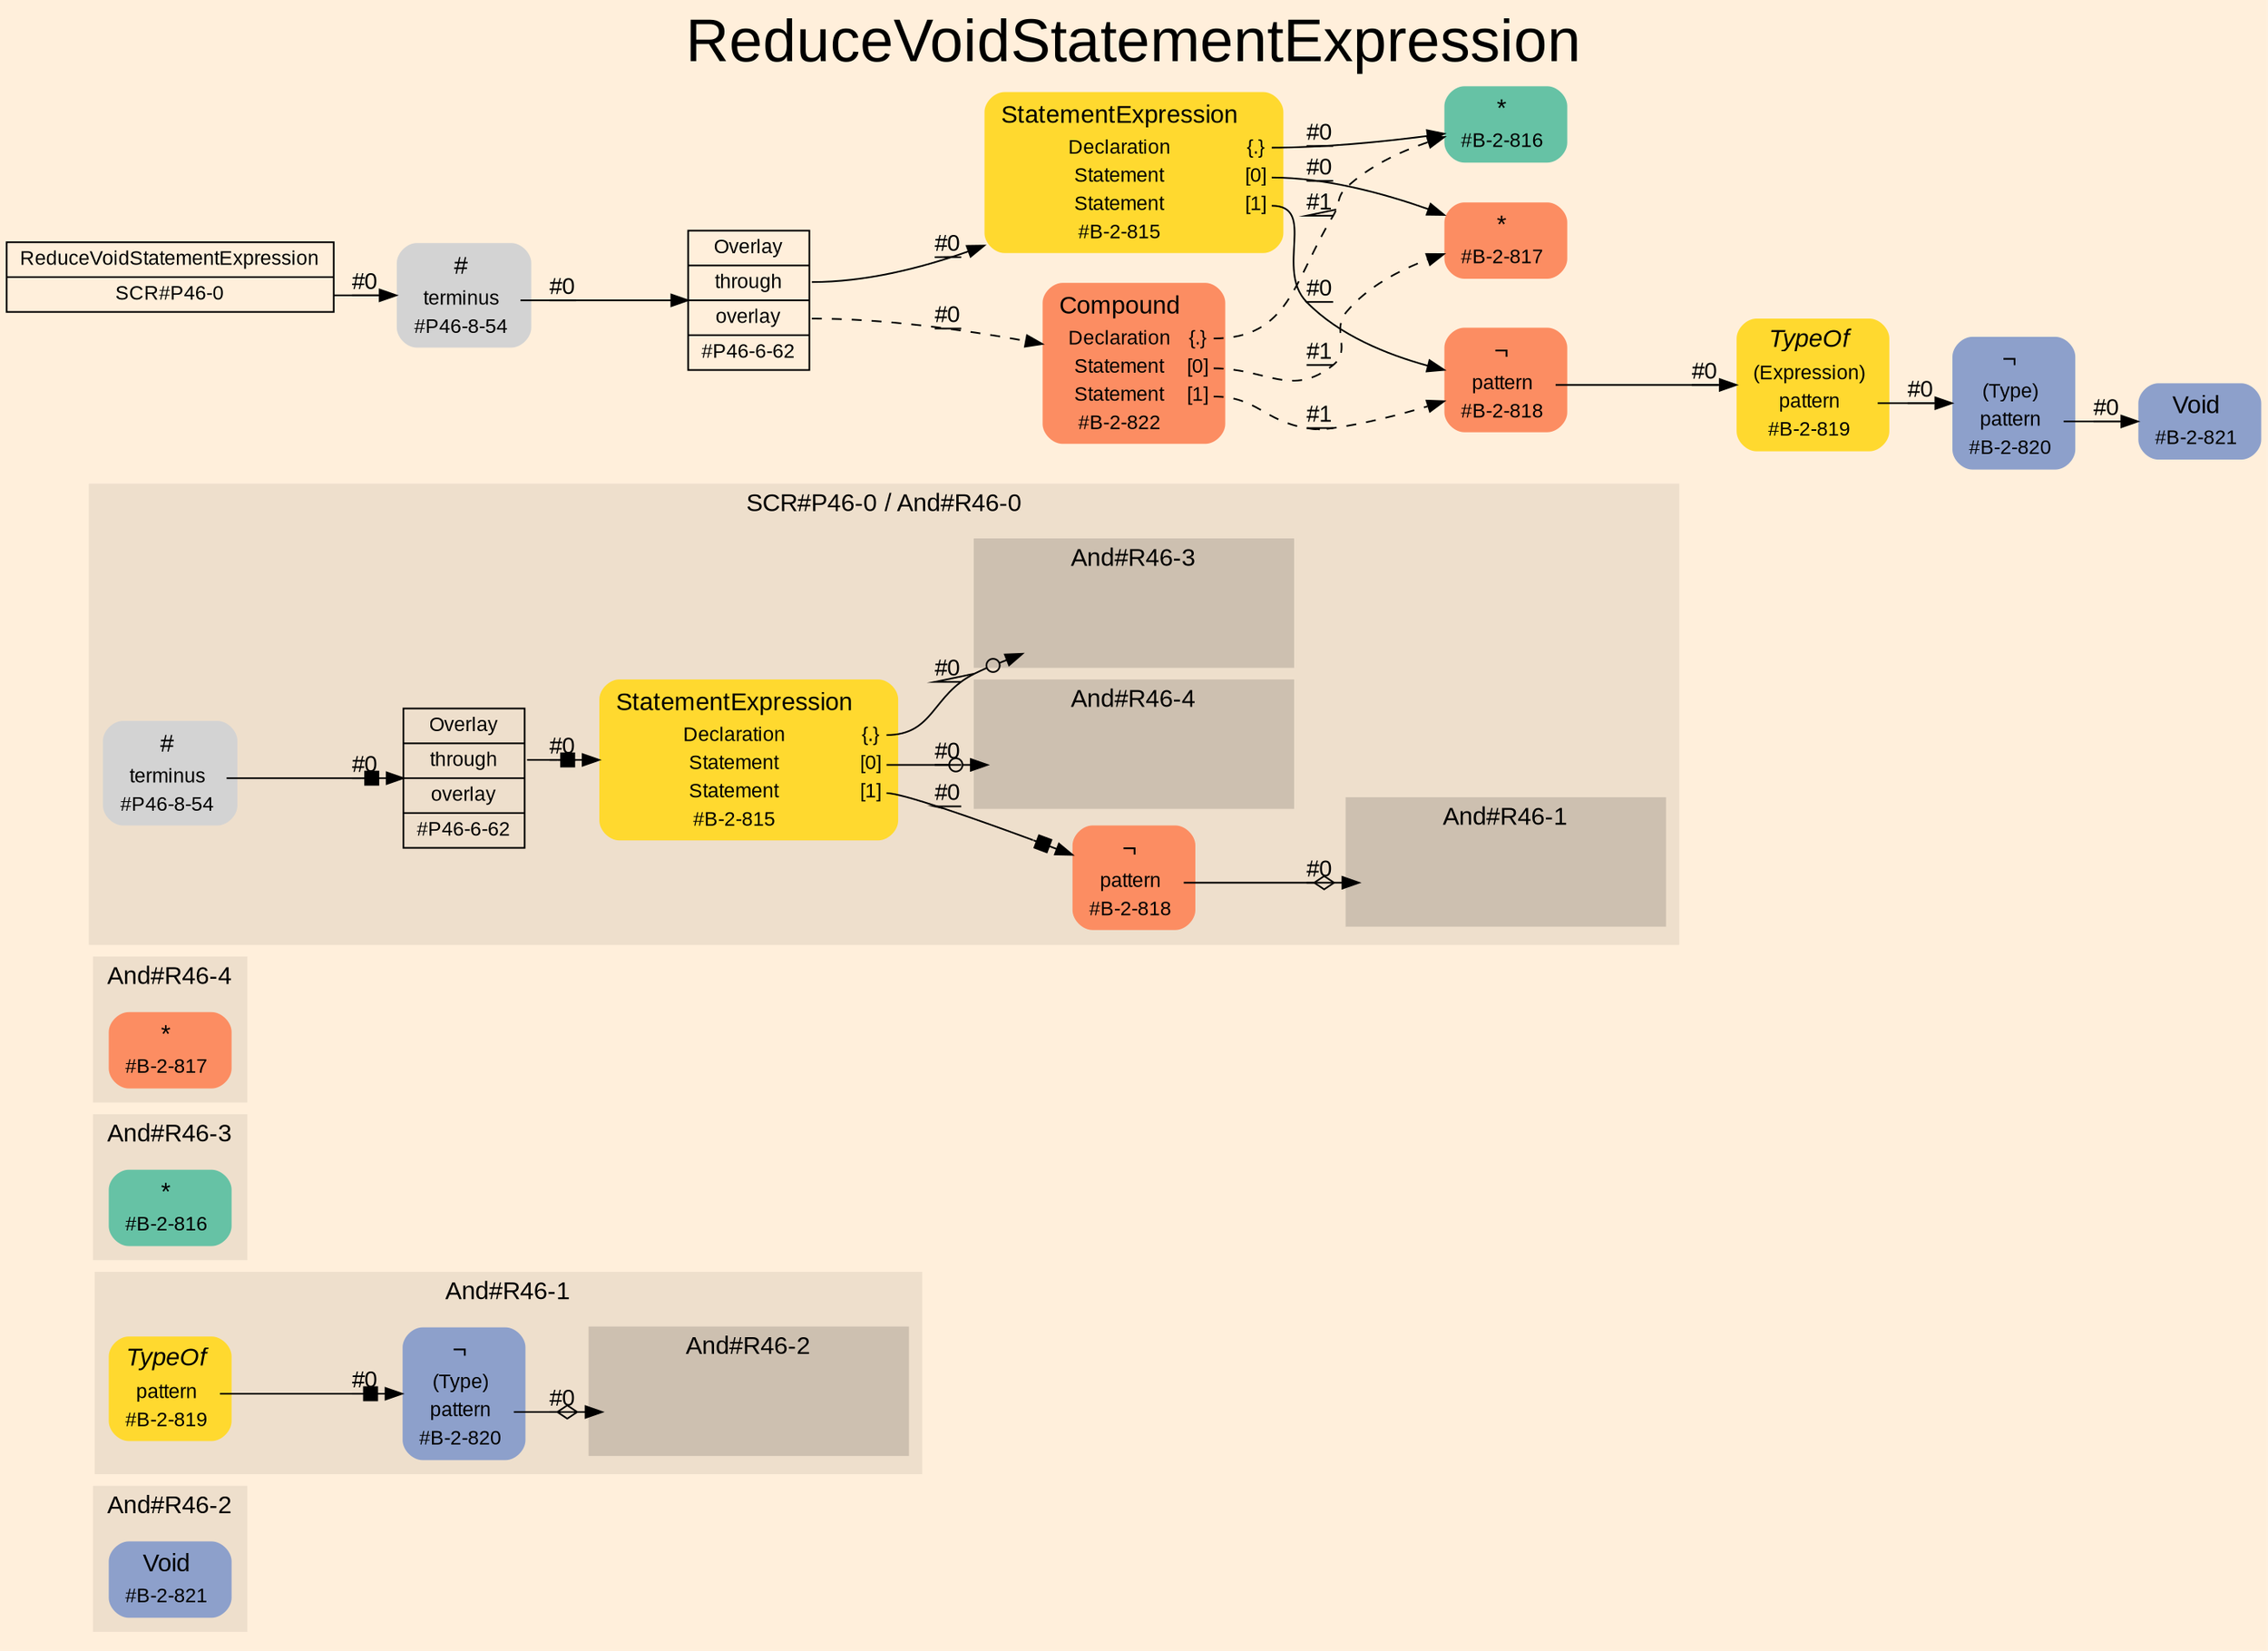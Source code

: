 digraph "ReduceVoidStatementExpression" {
label = "ReduceVoidStatementExpression"
labelloc = t
fontsize = "36"
graph [
    rankdir = "LR"
    ranksep = 0.3
    bgcolor = antiquewhite1
    color = black
    fontcolor = black
    fontname = "Arial"
];
node [
    fontname = "Arial"
];
edge [
    fontname = "Arial"
];

// -------------------- figure And#R46-2 --------------------
subgraph "clusterAnd#R46-2" {
    label = "And#R46-2"
    style = "filled"
    color = antiquewhite2
    fontsize = "15"
    "And#R46-2[#B-2-821]" [
        shape = "plaintext"
        fillcolor = "/set28/3"
        label = <<TABLE BORDER="0" CELLBORDER="0" CELLSPACING="0">
         <TR><TD><FONT POINT-SIZE="15.0">Void</FONT></TD><TD></TD></TR>
         <TR><TD>#B-2-821</TD><TD PORT="port0"></TD></TR>
        </TABLE>>
        style = "rounded,filled"
        fontsize = "12"
    ];
    
}


// -------------------- figure And#R46-1 --------------------
subgraph "clusterAnd#R46-1" {
    label = "And#R46-1"
    style = "filled"
    color = antiquewhite2
    fontsize = "15"
    "And#R46-1[#B-2-819]" [
        shape = "plaintext"
        fillcolor = "/set28/6"
        label = <<TABLE BORDER="0" CELLBORDER="0" CELLSPACING="0">
         <TR><TD><FONT POINT-SIZE="15.0"><I>TypeOf</I></FONT></TD><TD></TD></TR>
         <TR><TD>pattern</TD><TD PORT="port0"></TD></TR>
         <TR><TD>#B-2-819</TD><TD PORT="port1"></TD></TR>
        </TABLE>>
        style = "rounded,filled"
        fontsize = "12"
    ];
    
    "And#R46-1[#B-2-820]" [
        shape = "plaintext"
        fillcolor = "/set28/3"
        label = <<TABLE BORDER="0" CELLBORDER="0" CELLSPACING="0">
         <TR><TD><FONT POINT-SIZE="15.0">¬</FONT></TD><TD></TD></TR>
         <TR><TD>(Type)</TD><TD PORT="port0"></TD></TR>
         <TR><TD>pattern</TD><TD PORT="port1"></TD></TR>
         <TR><TD>#B-2-820</TD><TD PORT="port2"></TD></TR>
        </TABLE>>
        style = "rounded,filled"
        fontsize = "12"
    ];
    
    subgraph "clusterAnd#R46-1[And#R46-2]" {
        label = "And#R46-2"
        style = "filled"
        color = antiquewhite3
        fontsize = "15"
        "#0->And#R46-1[#B-2-821]" [
            shape = "none"
            style = "invisible"
        ];
        
    }
    
}


// -------------------- figure And#R46-3 --------------------
subgraph "clusterAnd#R46-3" {
    label = "And#R46-3"
    style = "filled"
    color = antiquewhite2
    fontsize = "15"
    "And#R46-3[#B-2-816]" [
        shape = "plaintext"
        fillcolor = "/set28/1"
        label = <<TABLE BORDER="0" CELLBORDER="0" CELLSPACING="0">
         <TR><TD><FONT POINT-SIZE="15.0">*</FONT></TD><TD></TD></TR>
         <TR><TD>#B-2-816</TD><TD PORT="port0"></TD></TR>
        </TABLE>>
        style = "rounded,filled"
        fontsize = "12"
    ];
    
}


// -------------------- figure And#R46-4 --------------------
subgraph "clusterAnd#R46-4" {
    label = "And#R46-4"
    style = "filled"
    color = antiquewhite2
    fontsize = "15"
    "And#R46-4[#B-2-817]" [
        shape = "plaintext"
        fillcolor = "/set28/2"
        label = <<TABLE BORDER="0" CELLBORDER="0" CELLSPACING="0">
         <TR><TD><FONT POINT-SIZE="15.0">*</FONT></TD><TD></TD></TR>
         <TR><TD>#B-2-817</TD><TD PORT="port0"></TD></TR>
        </TABLE>>
        style = "rounded,filled"
        fontsize = "12"
    ];
    
}


// -------------------- figure And#R46-0 --------------------
subgraph "clusterAnd#R46-0" {
    label = "SCR#P46-0 / And#R46-0"
    style = "filled"
    color = antiquewhite2
    fontsize = "15"
    "And#R46-0[#B-2-815]" [
        shape = "plaintext"
        fillcolor = "/set28/6"
        label = <<TABLE BORDER="0" CELLBORDER="0" CELLSPACING="0">
         <TR><TD><FONT POINT-SIZE="15.0">StatementExpression</FONT></TD><TD></TD></TR>
         <TR><TD>Declaration</TD><TD PORT="port0">{.}</TD></TR>
         <TR><TD>Statement</TD><TD PORT="port1">[0]</TD></TR>
         <TR><TD>Statement</TD><TD PORT="port2">[1]</TD></TR>
         <TR><TD>#B-2-815</TD><TD PORT="port3"></TD></TR>
        </TABLE>>
        style = "rounded,filled"
        fontsize = "12"
    ];
    
    "And#R46-0[#B-2-818]" [
        shape = "plaintext"
        fillcolor = "/set28/2"
        label = <<TABLE BORDER="0" CELLBORDER="0" CELLSPACING="0">
         <TR><TD><FONT POINT-SIZE="15.0">¬</FONT></TD><TD></TD></TR>
         <TR><TD>pattern</TD><TD PORT="port0"></TD></TR>
         <TR><TD>#B-2-818</TD><TD PORT="port1"></TD></TR>
        </TABLE>>
        style = "rounded,filled"
        fontsize = "12"
    ];
    
    "And#R46-0[#P46-6-62]" [
        shape = "record"
        fillcolor = antiquewhite2
        label = "<fixed> Overlay | <port0> through | <port1> overlay | <port2> #P46-6-62"
        style = "filled"
        fontsize = "12"
        color = black
        fontcolor = black
    ];
    
    "And#R46-0[#P46-8-54]" [
        shape = "plaintext"
        label = <<TABLE BORDER="0" CELLBORDER="0" CELLSPACING="0">
         <TR><TD><FONT POINT-SIZE="15.0">#</FONT></TD><TD></TD></TR>
         <TR><TD>terminus</TD><TD PORT="port0"></TD></TR>
         <TR><TD>#P46-8-54</TD><TD PORT="port1"></TD></TR>
        </TABLE>>
        style = "rounded,filled"
        fontsize = "12"
    ];
    
    subgraph "clusterAnd#R46-0[And#R46-3]" {
        label = "And#R46-3"
        style = "filled"
        color = antiquewhite3
        fontsize = "15"
        "#0->And#R46-0[#B-2-816]" [
            shape = "none"
            style = "invisible"
        ];
        
    }
    
    subgraph "clusterAnd#R46-0[And#R46-4]" {
        label = "And#R46-4"
        style = "filled"
        color = antiquewhite3
        fontsize = "15"
        "#0->And#R46-0[#B-2-817]" [
            shape = "none"
            style = "invisible"
        ];
        
    }
    
    subgraph "clusterAnd#R46-0[And#R46-1]" {
        label = "And#R46-1"
        style = "filled"
        color = antiquewhite3
        fontsize = "15"
        "#0->And#R46-0[#B-2-819]" [
            shape = "none"
            style = "invisible"
        ];
        
    }
    
}


// -------------------- transformation figure --------------------
"CR#P46-0" [
    shape = "record"
    fillcolor = antiquewhite1
    label = "<fixed> ReduceVoidStatementExpression | <port0> SCR#P46-0"
    style = "filled"
    fontsize = "12"
    color = black
    fontcolor = black
];

"#P46-8-54" [
    shape = "plaintext"
    label = <<TABLE BORDER="0" CELLBORDER="0" CELLSPACING="0">
     <TR><TD><FONT POINT-SIZE="15.0">#</FONT></TD><TD></TD></TR>
     <TR><TD>terminus</TD><TD PORT="port0"></TD></TR>
     <TR><TD>#P46-8-54</TD><TD PORT="port1"></TD></TR>
    </TABLE>>
    style = "rounded,filled"
    fontsize = "12"
];

"#P46-6-62" [
    shape = "record"
    fillcolor = antiquewhite1
    label = "<fixed> Overlay | <port0> through | <port1> overlay | <port2> #P46-6-62"
    style = "filled"
    fontsize = "12"
    color = black
    fontcolor = black
];

"#B-2-815" [
    shape = "plaintext"
    fillcolor = "/set28/6"
    label = <<TABLE BORDER="0" CELLBORDER="0" CELLSPACING="0">
     <TR><TD><FONT POINT-SIZE="15.0">StatementExpression</FONT></TD><TD></TD></TR>
     <TR><TD>Declaration</TD><TD PORT="port0">{.}</TD></TR>
     <TR><TD>Statement</TD><TD PORT="port1">[0]</TD></TR>
     <TR><TD>Statement</TD><TD PORT="port2">[1]</TD></TR>
     <TR><TD>#B-2-815</TD><TD PORT="port3"></TD></TR>
    </TABLE>>
    style = "rounded,filled"
    fontsize = "12"
];

"#B-2-816" [
    shape = "plaintext"
    fillcolor = "/set28/1"
    label = <<TABLE BORDER="0" CELLBORDER="0" CELLSPACING="0">
     <TR><TD><FONT POINT-SIZE="15.0">*</FONT></TD><TD></TD></TR>
     <TR><TD>#B-2-816</TD><TD PORT="port0"></TD></TR>
    </TABLE>>
    style = "rounded,filled"
    fontsize = "12"
];

"#B-2-817" [
    shape = "plaintext"
    fillcolor = "/set28/2"
    label = <<TABLE BORDER="0" CELLBORDER="0" CELLSPACING="0">
     <TR><TD><FONT POINT-SIZE="15.0">*</FONT></TD><TD></TD></TR>
     <TR><TD>#B-2-817</TD><TD PORT="port0"></TD></TR>
    </TABLE>>
    style = "rounded,filled"
    fontsize = "12"
];

"#B-2-818" [
    shape = "plaintext"
    fillcolor = "/set28/2"
    label = <<TABLE BORDER="0" CELLBORDER="0" CELLSPACING="0">
     <TR><TD><FONT POINT-SIZE="15.0">¬</FONT></TD><TD></TD></TR>
     <TR><TD>pattern</TD><TD PORT="port0"></TD></TR>
     <TR><TD>#B-2-818</TD><TD PORT="port1"></TD></TR>
    </TABLE>>
    style = "rounded,filled"
    fontsize = "12"
];

"#B-2-819" [
    shape = "plaintext"
    fillcolor = "/set28/6"
    label = <<TABLE BORDER="0" CELLBORDER="0" CELLSPACING="0">
     <TR><TD><FONT POINT-SIZE="15.0"><I>TypeOf</I></FONT></TD><TD></TD></TR>
     <TR><TD>(Expression)</TD><TD PORT="port0"></TD></TR>
     <TR><TD>pattern</TD><TD PORT="port1"></TD></TR>
     <TR><TD>#B-2-819</TD><TD PORT="port2"></TD></TR>
    </TABLE>>
    style = "rounded,filled"
    fontsize = "12"
];

"#B-2-820" [
    shape = "plaintext"
    fillcolor = "/set28/3"
    label = <<TABLE BORDER="0" CELLBORDER="0" CELLSPACING="0">
     <TR><TD><FONT POINT-SIZE="15.0">¬</FONT></TD><TD></TD></TR>
     <TR><TD>(Type)</TD><TD PORT="port0"></TD></TR>
     <TR><TD>pattern</TD><TD PORT="port1"></TD></TR>
     <TR><TD>#B-2-820</TD><TD PORT="port2"></TD></TR>
    </TABLE>>
    style = "rounded,filled"
    fontsize = "12"
];

"#B-2-821" [
    shape = "plaintext"
    fillcolor = "/set28/3"
    label = <<TABLE BORDER="0" CELLBORDER="0" CELLSPACING="0">
     <TR><TD><FONT POINT-SIZE="15.0">Void</FONT></TD><TD></TD></TR>
     <TR><TD>#B-2-821</TD><TD PORT="port0"></TD></TR>
    </TABLE>>
    style = "rounded,filled"
    fontsize = "12"
];

"#B-2-822" [
    shape = "plaintext"
    fillcolor = "/set28/2"
    label = <<TABLE BORDER="0" CELLBORDER="0" CELLSPACING="0">
     <TR><TD><FONT POINT-SIZE="15.0">Compound</FONT></TD><TD></TD></TR>
     <TR><TD>Declaration</TD><TD PORT="port0">{.}</TD></TR>
     <TR><TD>Statement</TD><TD PORT="port1">[0]</TD></TR>
     <TR><TD>Statement</TD><TD PORT="port2">[1]</TD></TR>
     <TR><TD>#B-2-822</TD><TD PORT="port3"></TD></TR>
    </TABLE>>
    style = "rounded,filled"
    fontsize = "12"
];


// -------------------- links --------------------
// links for block CR#P46-0
"CR#P46-0":port0 -> "#P46-8-54" [
    label = "#0"
    decorate = true
    color = black
    fontcolor = black
];

// links for block #P46-8-54
"#P46-8-54":port0 -> "#P46-6-62" [
    label = "#0"
    decorate = true
    color = black
    fontcolor = black
];

// links for block #P46-6-62
"#P46-6-62":port0 -> "#B-2-815" [
    label = "#0"
    decorate = true
    color = black
    fontcolor = black
];

"#P46-6-62":port1 -> "#B-2-822" [
    style="dashed"
    label = "#0"
    decorate = true
    color = black
    fontcolor = black
];

// links for block #B-2-815
"#B-2-815":port0 -> "#B-2-816" [
    label = "#0"
    decorate = true
    color = black
    fontcolor = black
];

"#B-2-815":port1 -> "#B-2-817" [
    label = "#0"
    decorate = true
    color = black
    fontcolor = black
];

"#B-2-815":port2 -> "#B-2-818" [
    label = "#0"
    decorate = true
    color = black
    fontcolor = black
];

// links for block #B-2-816
// links for block #B-2-817
// links for block #B-2-818
"#B-2-818":port0 -> "#B-2-819" [
    label = "#0"
    decorate = true
    color = black
    fontcolor = black
];

// links for block #B-2-819
"#B-2-819":port1 -> "#B-2-820" [
    label = "#0"
    decorate = true
    color = black
    fontcolor = black
];

// links for block #B-2-820
"#B-2-820":port1 -> "#B-2-821" [
    label = "#0"
    decorate = true
    color = black
    fontcolor = black
];

// links for block #B-2-821
// links for block #B-2-822
"#B-2-822":port0 -> "#B-2-816" [
    style="dashed"
    label = "#1"
    decorate = true
    color = black
    fontcolor = black
];

"#B-2-822":port1 -> "#B-2-817" [
    style="dashed"
    label = "#1"
    decorate = true
    color = black
    fontcolor = black
];

"#B-2-822":port2 -> "#B-2-818" [
    style="dashed"
    label = "#1"
    decorate = true
    color = black
    fontcolor = black
];

// links for block And#R46-0[#B-2-815]
"And#R46-0[#B-2-815]":port0 -> "#0->And#R46-0[#B-2-816]" [
    arrowhead="normalnoneodot"
    label = "#0"
    decorate = true
    color = black
    fontcolor = black
];

"And#R46-0[#B-2-815]":port1 -> "#0->And#R46-0[#B-2-817]" [
    arrowhead="normalnoneodot"
    label = "#0"
    decorate = true
    color = black
    fontcolor = black
];

"And#R46-0[#B-2-815]":port2 -> "And#R46-0[#B-2-818]" [
    arrowhead="normalnonebox"
    label = "#0"
    decorate = true
    color = black
    fontcolor = black
];

// links for block And#R46-0[#B-2-818]
"And#R46-0[#B-2-818]":port0 -> "#0->And#R46-0[#B-2-819]" [
    arrowhead="normalnoneodiamond"
    label = "#0"
    decorate = true
    color = black
    fontcolor = black
];

// links for block And#R46-0[#P46-6-62]
"And#R46-0[#P46-6-62]":port0 -> "And#R46-0[#B-2-815]" [
    arrowhead="normalnonebox"
    label = "#0"
    decorate = true
    color = black
    fontcolor = black
];

// links for block And#R46-0[#P46-8-54]
"And#R46-0[#P46-8-54]":port0 -> "And#R46-0[#P46-6-62]" [
    arrowhead="normalnonebox"
    label = "#0"
    decorate = true
    color = black
    fontcolor = black
];

// links for block #0->And#R46-0[#B-2-816]
// links for block #0->And#R46-0[#B-2-817]
// links for block #0->And#R46-0[#B-2-819]
// links for block And#R46-4[#B-2-817]
// links for block And#R46-3[#B-2-816]
// links for block And#R46-1[#B-2-819]
"And#R46-1[#B-2-819]":port0 -> "And#R46-1[#B-2-820]" [
    arrowhead="normalnonebox"
    label = "#0"
    decorate = true
    color = black
    fontcolor = black
];

// links for block And#R46-1[#B-2-820]
"And#R46-1[#B-2-820]":port1 -> "#0->And#R46-1[#B-2-821]" [
    arrowhead="normalnoneodiamond"
    label = "#0"
    decorate = true
    color = black
    fontcolor = black
];

// links for block #0->And#R46-1[#B-2-821]
// links for block And#R46-2[#B-2-821]
}
